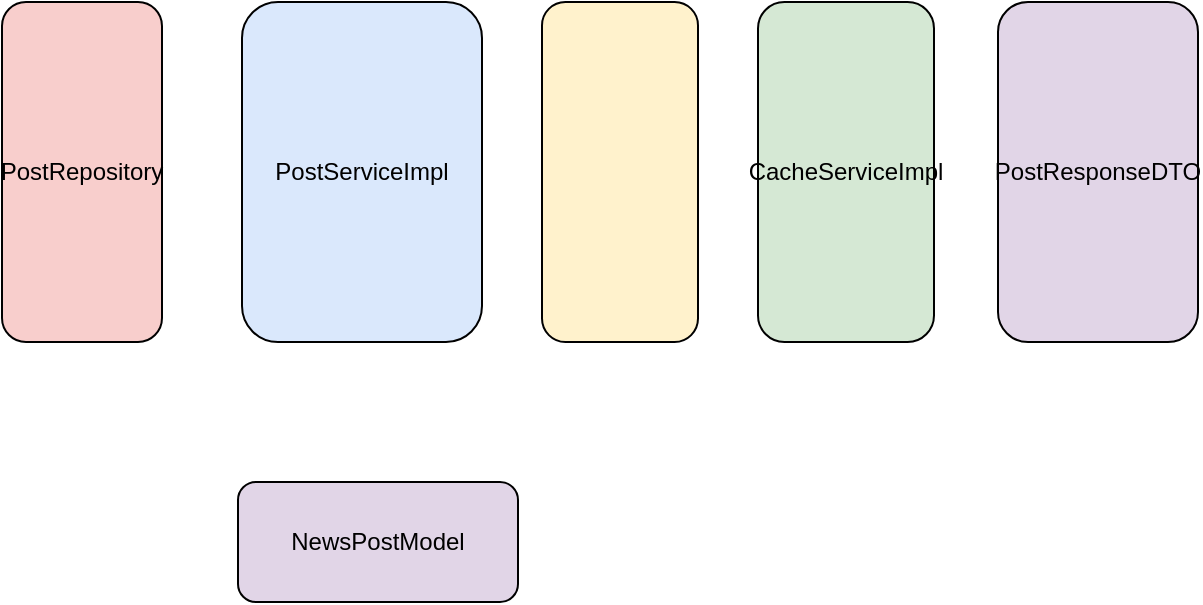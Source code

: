 <mxfile>
    <diagram id="MmIdsh-Oe8tLr_MlBv-J" name="Page-1">
        <mxGraphModel dx="894" dy="855" grid="1" gridSize="10" guides="1" tooltips="1" connect="1" arrows="1" fold="1" page="1" pageScale="1" pageWidth="827" pageHeight="1169" math="0" shadow="0">
            <root>
                <mxCell id="0"/>
                <mxCell id="1" parent="0"/>
                <mxCell id="2" value="PostServiceImpl" style="rounded=1;whiteSpace=wrap;html=1;fillColor=#dae8fc;" parent="1" vertex="1">
                    <mxGeometry x="162" y="150" width="120" height="170" as="geometry"/>
                </mxCell>
                <mxCell id="3" value="CacheServiceImpl" style="rounded=1;whiteSpace=wrap;html=1;fillColor=#d5e8d4;" parent="1" vertex="1">
                    <mxGeometry x="420" y="150" width="88" height="170" as="geometry"/>
                </mxCell>
                <mxCell id="4" value="" style="rounded=1;whiteSpace=wrap;html=1;fillColor=#fff2cc;" parent="1" vertex="1">
                    <mxGeometry x="312" y="150" width="78" height="170" as="geometry"/>
                </mxCell>
                <mxCell id="5" value="PostRepository" style="rounded=1;whiteSpace=wrap;html=1;fillColor=#f8cecc;" parent="1" vertex="1">
                    <mxGeometry x="42" y="150" width="80" height="170" as="geometry"/>
                </mxCell>
                <mxCell id="6" value="NewsPostModel" style="rounded=1;whiteSpace=wrap;html=1;fillColor=#e1d5e7;" parent="1" vertex="1">
                    <mxGeometry x="160" y="390" width="140" height="60" as="geometry"/>
                </mxCell>
                <mxCell id="7" value="PostResponseDTO" style="rounded=1;whiteSpace=wrap;html=1;fillColor=#e1d5e7;" parent="1" vertex="1">
                    <mxGeometry x="540" y="150" width="100" height="170" as="geometry"/>
                </mxCell>
            </root>
        </mxGraphModel>
    </diagram>
</mxfile>